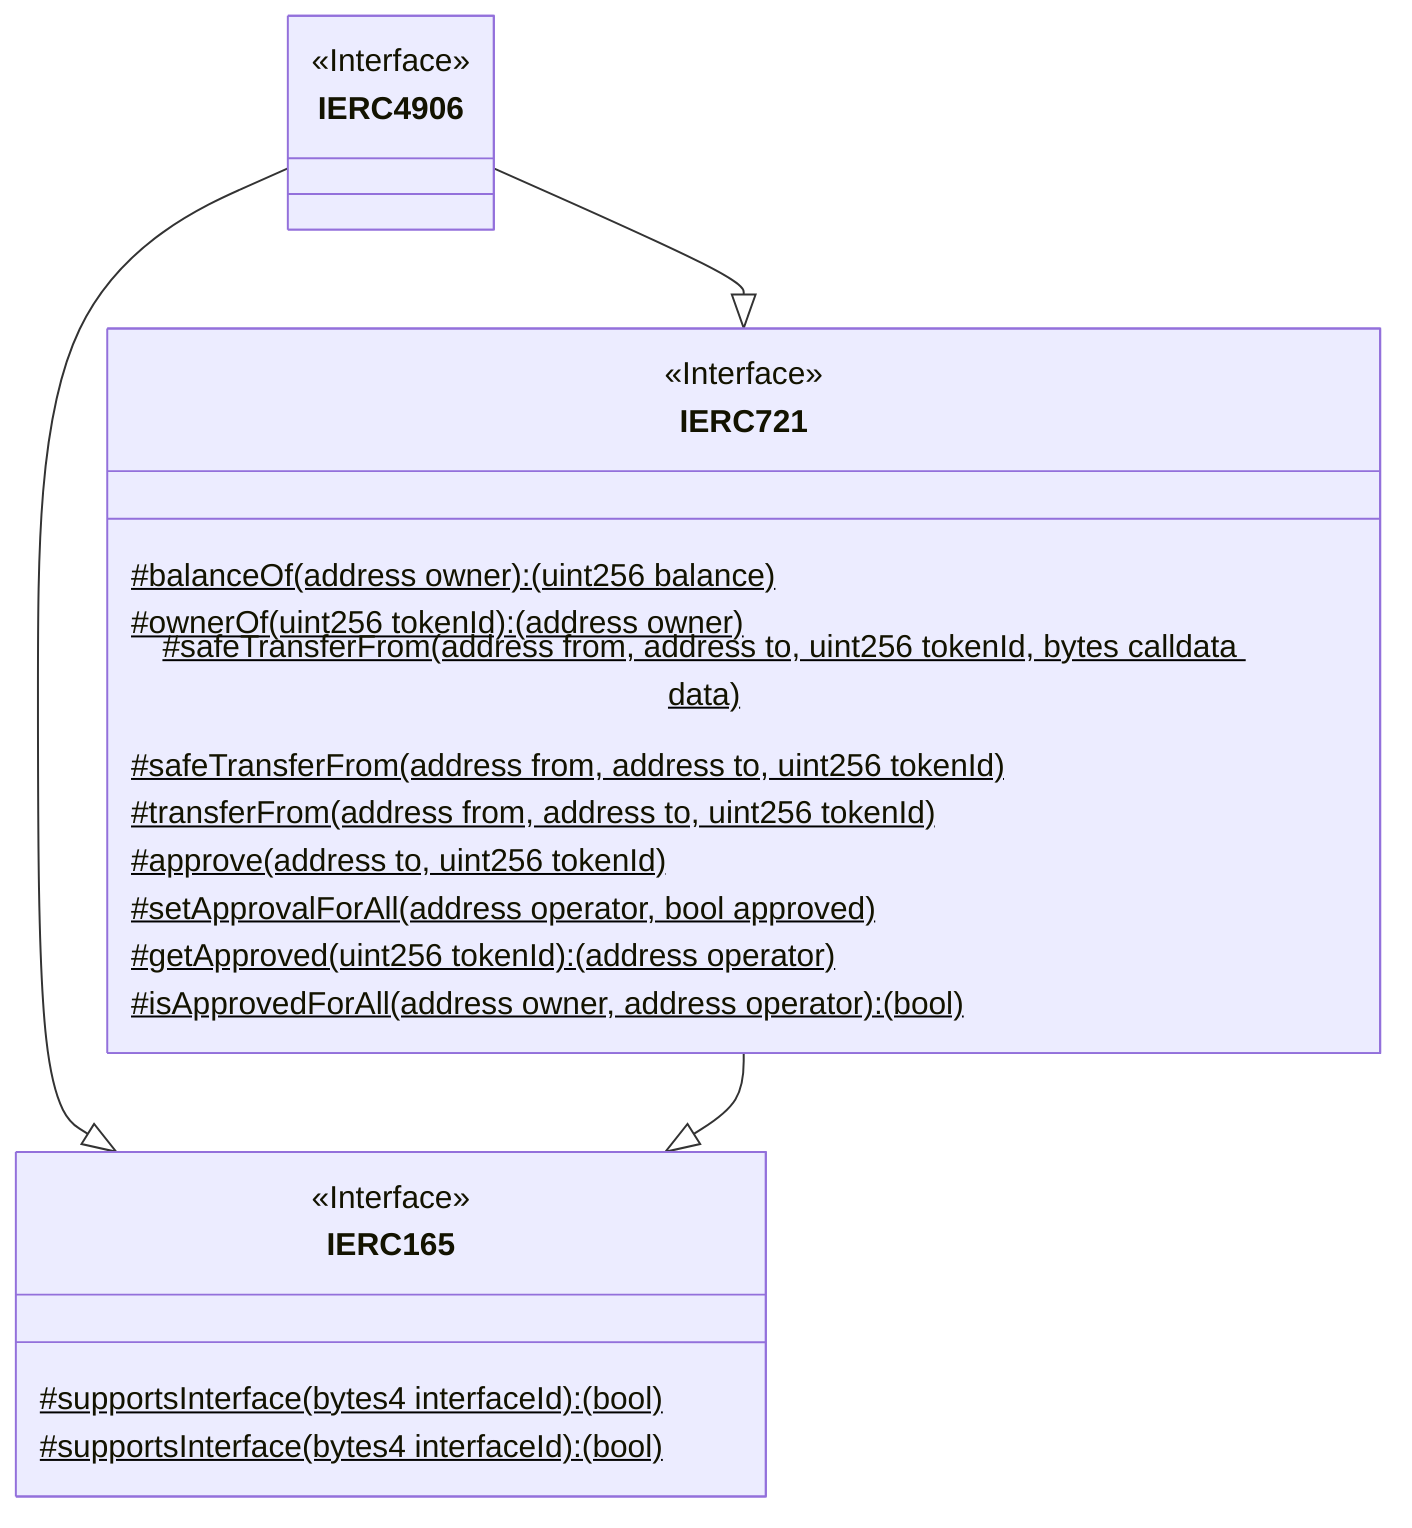 classDiagram
  %% 257:583:1
  class IERC4906 {
    <<Interface>>
  }
  
  IERC4906 --|> IERC165
  
  %% 421:447:4
  class IERC165 {
    <<Interface>>
    #supportsInterface(bytes4 interfaceId): (bool)$
  }
  
  IERC4906 --|> IERC721
  
  %% 266:4659:3
  class IERC721 {
    <<Interface>>
    #balanceOf(address owner): (uint256 balance)$
    #ownerOf(uint256 tokenId): (address owner)$
    #safeTransferFrom(address from, address to, uint256 tokenId, bytes calldata data)$
    #safeTransferFrom(address from, address to, uint256 tokenId)$
    #transferFrom(address from, address to, uint256 tokenId)$
    #approve(address to, uint256 tokenId)$
    #setApprovalForAll(address operator, bool approved)$
    #getApproved(uint256 tokenId): (address operator)$
    #isApprovedForAll(address owner, address operator): (bool)$
  }
  
  IERC721 --|> IERC165
  
  %% 421:447:4
  class IERC165 {
    <<Interface>>
    #supportsInterface(bytes4 interfaceId): (bool)$
  }